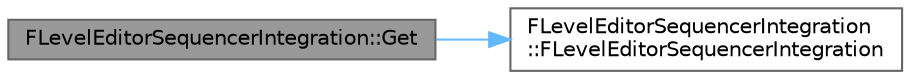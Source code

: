 digraph "FLevelEditorSequencerIntegration::Get"
{
 // INTERACTIVE_SVG=YES
 // LATEX_PDF_SIZE
  bgcolor="transparent";
  edge [fontname=Helvetica,fontsize=10,labelfontname=Helvetica,labelfontsize=10];
  node [fontname=Helvetica,fontsize=10,shape=box,height=0.2,width=0.4];
  rankdir="LR";
  Node1 [id="Node000001",label="FLevelEditorSequencerIntegration::Get",height=0.2,width=0.4,color="gray40", fillcolor="grey60", style="filled", fontcolor="black",tooltip=" "];
  Node1 -> Node2 [id="edge1_Node000001_Node000002",color="steelblue1",style="solid",tooltip=" "];
  Node2 [id="Node000002",label="FLevelEditorSequencerIntegration\l::FLevelEditorSequencerIntegration",height=0.2,width=0.4,color="grey40", fillcolor="white", style="filled",URL="$d5/d45/classFLevelEditorSequencerIntegration.html#a4a67ade668743c4996cfe66a07e74745",tooltip=" "];
}
